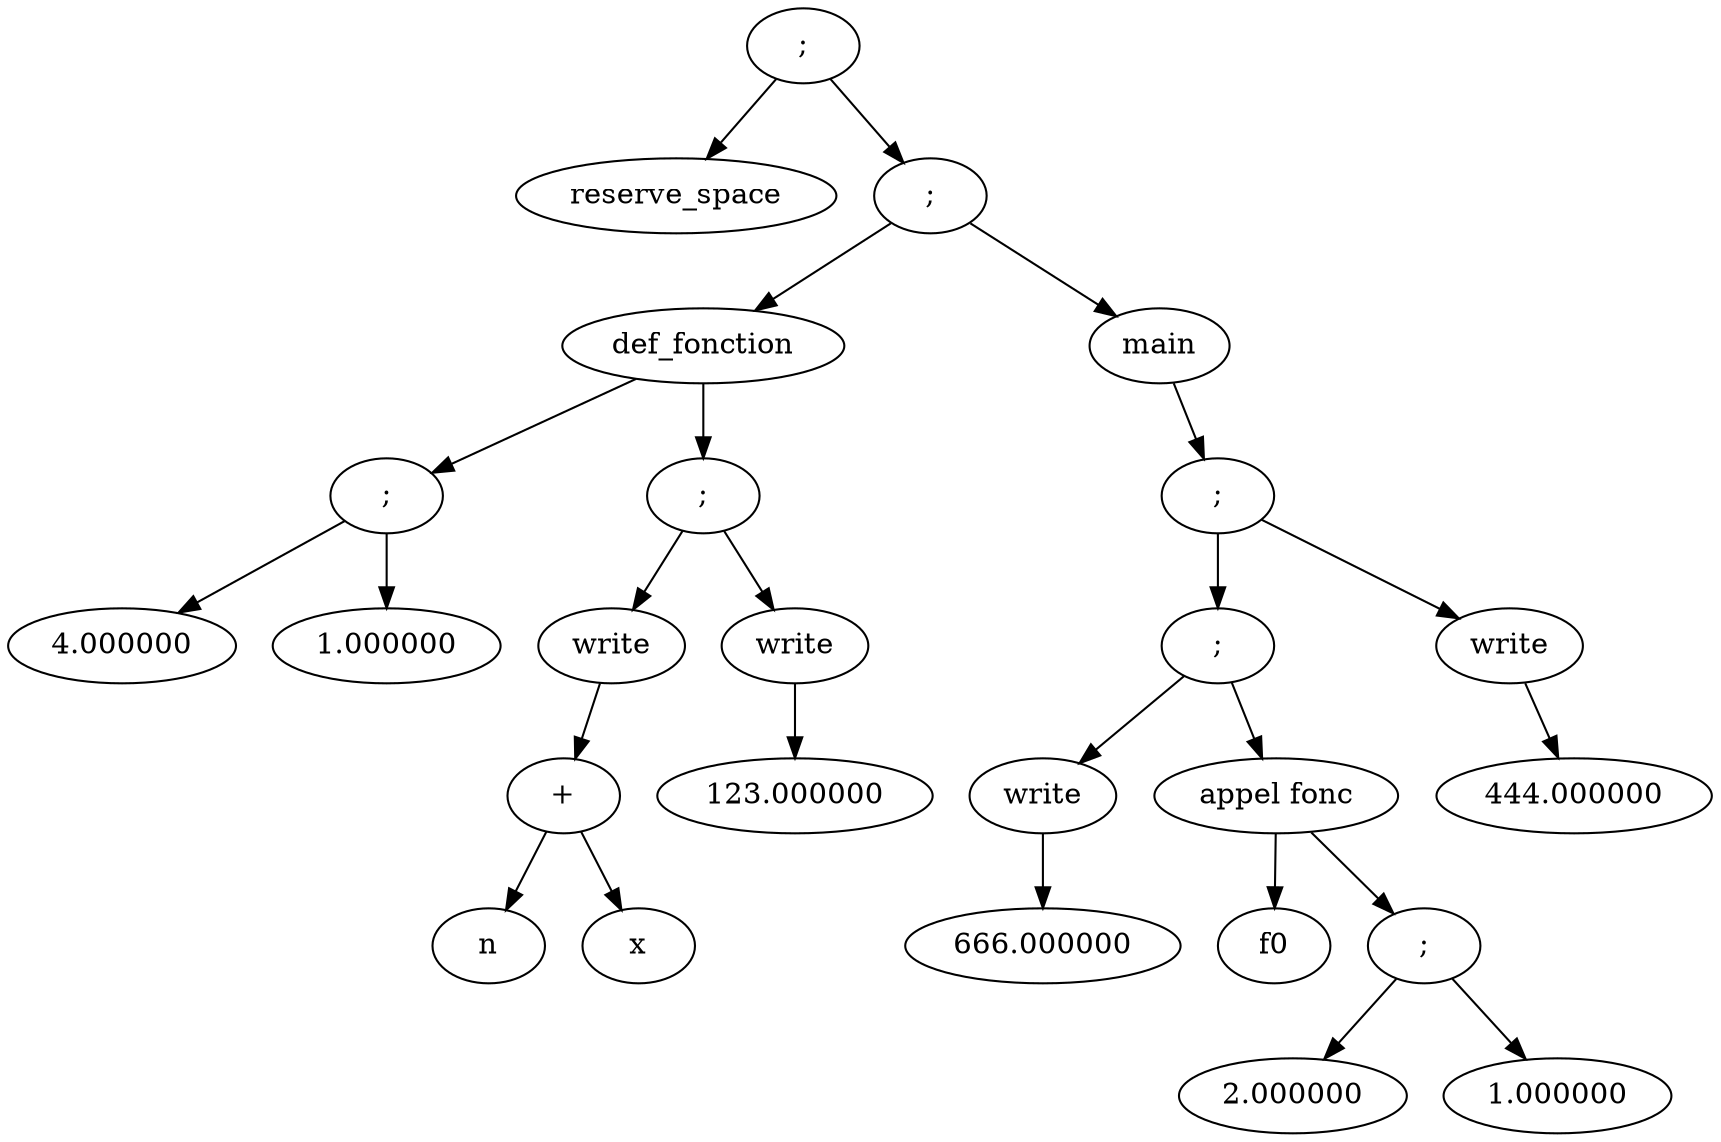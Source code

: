 digraph {
	A000 [label="reserve_space"]
	A001 [label="4.000000"]
	A002 [label="1.000000"]
	A003 [label=";"]
	A004 [label="n"]
	A005 [label="x"]
	A006 [label="+"]
	A007 [label="write"]
	A008 [label="123.000000"]
	A009 [label="write"]
	A010 [label=";"]
	A011 [label="def_fonction"]
	A012 [label="666.000000"]
	A013 [label="write"]
	A014 [label="f0"]
	A015 [label="2.000000"]
	A016 [label="1.000000"]
	A017 [label=";"]
	A018 [label="appel fonc"]
	A019 [label=";"]
	A020 [label="444.000000"]
	A021 [label="write"]
	A022 [label=";"]
	A023 [label="main"]
	A024 [label=";"]
	A025 [label=";"]
	A025 -> A000
	A025 -> A024
	A024 -> A011
	A024 -> A023
	A011 -> A003
	A011 -> A010
	A003 -> A001
	A003 -> A002
	A010 -> A007
	A010 -> A009
	A007 -> A006
	A006 -> A004
	A006 -> A005
	A009 -> A008
	A023 -> A022
	A022 -> A019
	A022 -> A021
	A019 -> A013
	A019 -> A018
	A013 -> A012
	A018 -> A014
	A018 -> A017
	A017 -> A015
	A017 -> A016
	A021 -> A020
}
